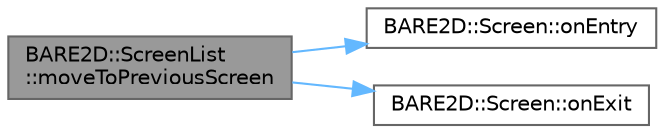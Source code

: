 digraph "BARE2D::ScreenList::moveToPreviousScreen"
{
 // INTERACTIVE_SVG=YES
 // LATEX_PDF_SIZE
  bgcolor="transparent";
  edge [fontname=Helvetica,fontsize=10,labelfontname=Helvetica,labelfontsize=10];
  node [fontname=Helvetica,fontsize=10,shape=box,height=0.2,width=0.4];
  rankdir="LR";
  Node1 [label="BARE2D::ScreenList\l::moveToPreviousScreen",height=0.2,width=0.4,color="gray40", fillcolor="grey60", style="filled", fontcolor="black",tooltip="Moves to the previous screen. Similar to moveToNextScreen, in that it makes sure everything's good!"];
  Node1 -> Node2 [color="steelblue1",style="solid"];
  Node2 [label="BARE2D::Screen::onEntry",height=0.2,width=0.4,color="grey40", fillcolor="white", style="filled",URL="$class_b_a_r_e2_d_1_1_screen.html#a4c427b38cca9a1fc2cad147e9e2a1a5e",tooltip="This is pretty close to the init function. It is called every time the screen is entered."];
  Node1 -> Node3 [color="steelblue1",style="solid"];
  Node3 [label="BARE2D::Screen::onExit",height=0.2,width=0.4,color="grey40", fillcolor="white", style="filled",URL="$class_b_a_r_e2_d_1_1_screen.html#a34a82dc673746b5feca4debd4d22478b",tooltip="This is close to the destroy function, but is only called when the screen is exited,..."];
}
